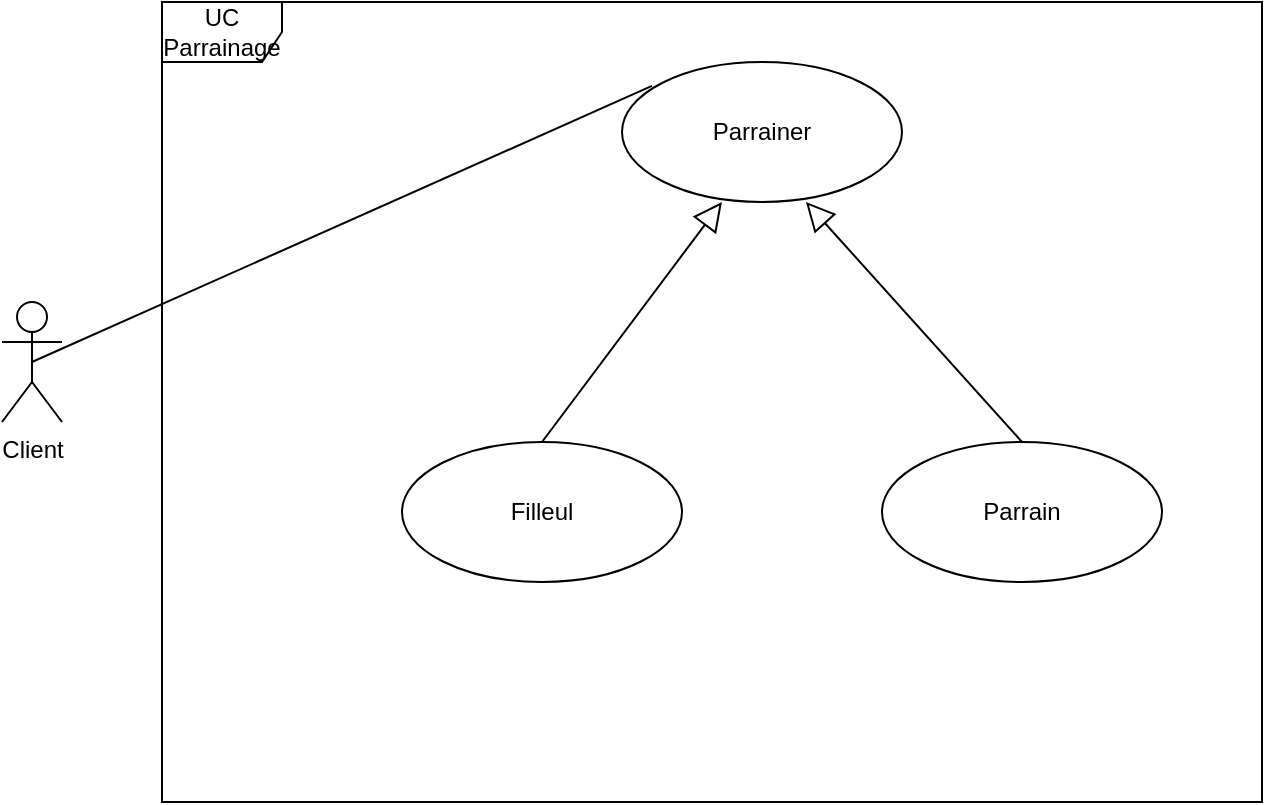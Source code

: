 <mxfile version="20.3.2" type="device"><diagram id="78ZKV47KgDOUiESxQDzx" name="Page-1"><mxGraphModel dx="969" dy="564" grid="1" gridSize="10" guides="1" tooltips="1" connect="1" arrows="1" fold="1" page="1" pageScale="1" pageWidth="827" pageHeight="1169" math="0" shadow="0"><root><mxCell id="0"/><mxCell id="1" parent="0"/><mxCell id="G2MMZnT_G2ih-9k0Q3hY-2" value="UC Parrainage" style="shape=umlFrame;whiteSpace=wrap;html=1;" parent="1" vertex="1"><mxGeometry x="190" width="550" height="400" as="geometry"/></mxCell><mxCell id="G2MMZnT_G2ih-9k0Q3hY-3" value="Parrainer" style="ellipse;whiteSpace=wrap;html=1;" parent="1" vertex="1"><mxGeometry x="420" y="30" width="140" height="70" as="geometry"/></mxCell><mxCell id="G2MMZnT_G2ih-9k0Q3hY-17" value="Client" style="shape=umlActor;html=1;verticalLabelPosition=bottom;verticalAlign=top;align=center;" parent="1" vertex="1"><mxGeometry x="110" y="150" width="30" height="60" as="geometry"/></mxCell><mxCell id="G2MMZnT_G2ih-9k0Q3hY-24" value="" style="endArrow=none;startArrow=none;endFill=0;startFill=0;endSize=8;html=1;verticalAlign=bottom;labelBackgroundColor=none;strokeWidth=1;rounded=0;exitX=0.5;exitY=0.5;exitDx=0;exitDy=0;exitPerimeter=0;entryX=0.107;entryY=0.171;entryDx=0;entryDy=0;entryPerimeter=0;" parent="1" source="G2MMZnT_G2ih-9k0Q3hY-17" target="G2MMZnT_G2ih-9k0Q3hY-3" edge="1"><mxGeometry width="160" relative="1" as="geometry"><mxPoint x="330" y="310" as="sourcePoint"/><mxPoint x="490" y="310" as="targetPoint"/></mxGeometry></mxCell><mxCell id="G2MMZnT_G2ih-9k0Q3hY-29" value="&lt;div&gt;Filleul&lt;/div&gt;" style="ellipse;whiteSpace=wrap;html=1;" parent="1" vertex="1"><mxGeometry x="310" y="220" width="140" height="70" as="geometry"/></mxCell><mxCell id="G2MMZnT_G2ih-9k0Q3hY-30" value="Parrain" style="ellipse;whiteSpace=wrap;html=1;" parent="1" vertex="1"><mxGeometry x="550" y="220" width="140" height="70" as="geometry"/></mxCell><mxCell id="G2MMZnT_G2ih-9k0Q3hY-31" value="" style="edgeStyle=none;html=1;endArrow=block;endFill=0;endSize=12;verticalAlign=bottom;rounded=0;entryX=0.357;entryY=1;entryDx=0;entryDy=0;entryPerimeter=0;exitX=0.5;exitY=0;exitDx=0;exitDy=0;" parent="1" source="G2MMZnT_G2ih-9k0Q3hY-29" target="G2MMZnT_G2ih-9k0Q3hY-3" edge="1"><mxGeometry width="160" relative="1" as="geometry"><mxPoint x="330" y="290" as="sourcePoint"/><mxPoint x="490" y="290" as="targetPoint"/></mxGeometry></mxCell><mxCell id="G2MMZnT_G2ih-9k0Q3hY-32" value="" style="edgeStyle=none;html=1;endArrow=block;endFill=0;endSize=12;verticalAlign=bottom;rounded=0;entryX=0.657;entryY=1;entryDx=0;entryDy=0;entryPerimeter=0;exitX=0.5;exitY=0;exitDx=0;exitDy=0;" parent="1" source="G2MMZnT_G2ih-9k0Q3hY-30" target="G2MMZnT_G2ih-9k0Q3hY-3" edge="1"><mxGeometry width="160" relative="1" as="geometry"><mxPoint x="390" y="230" as="sourcePoint"/><mxPoint x="479.98" y="110" as="targetPoint"/></mxGeometry></mxCell></root></mxGraphModel></diagram></mxfile>